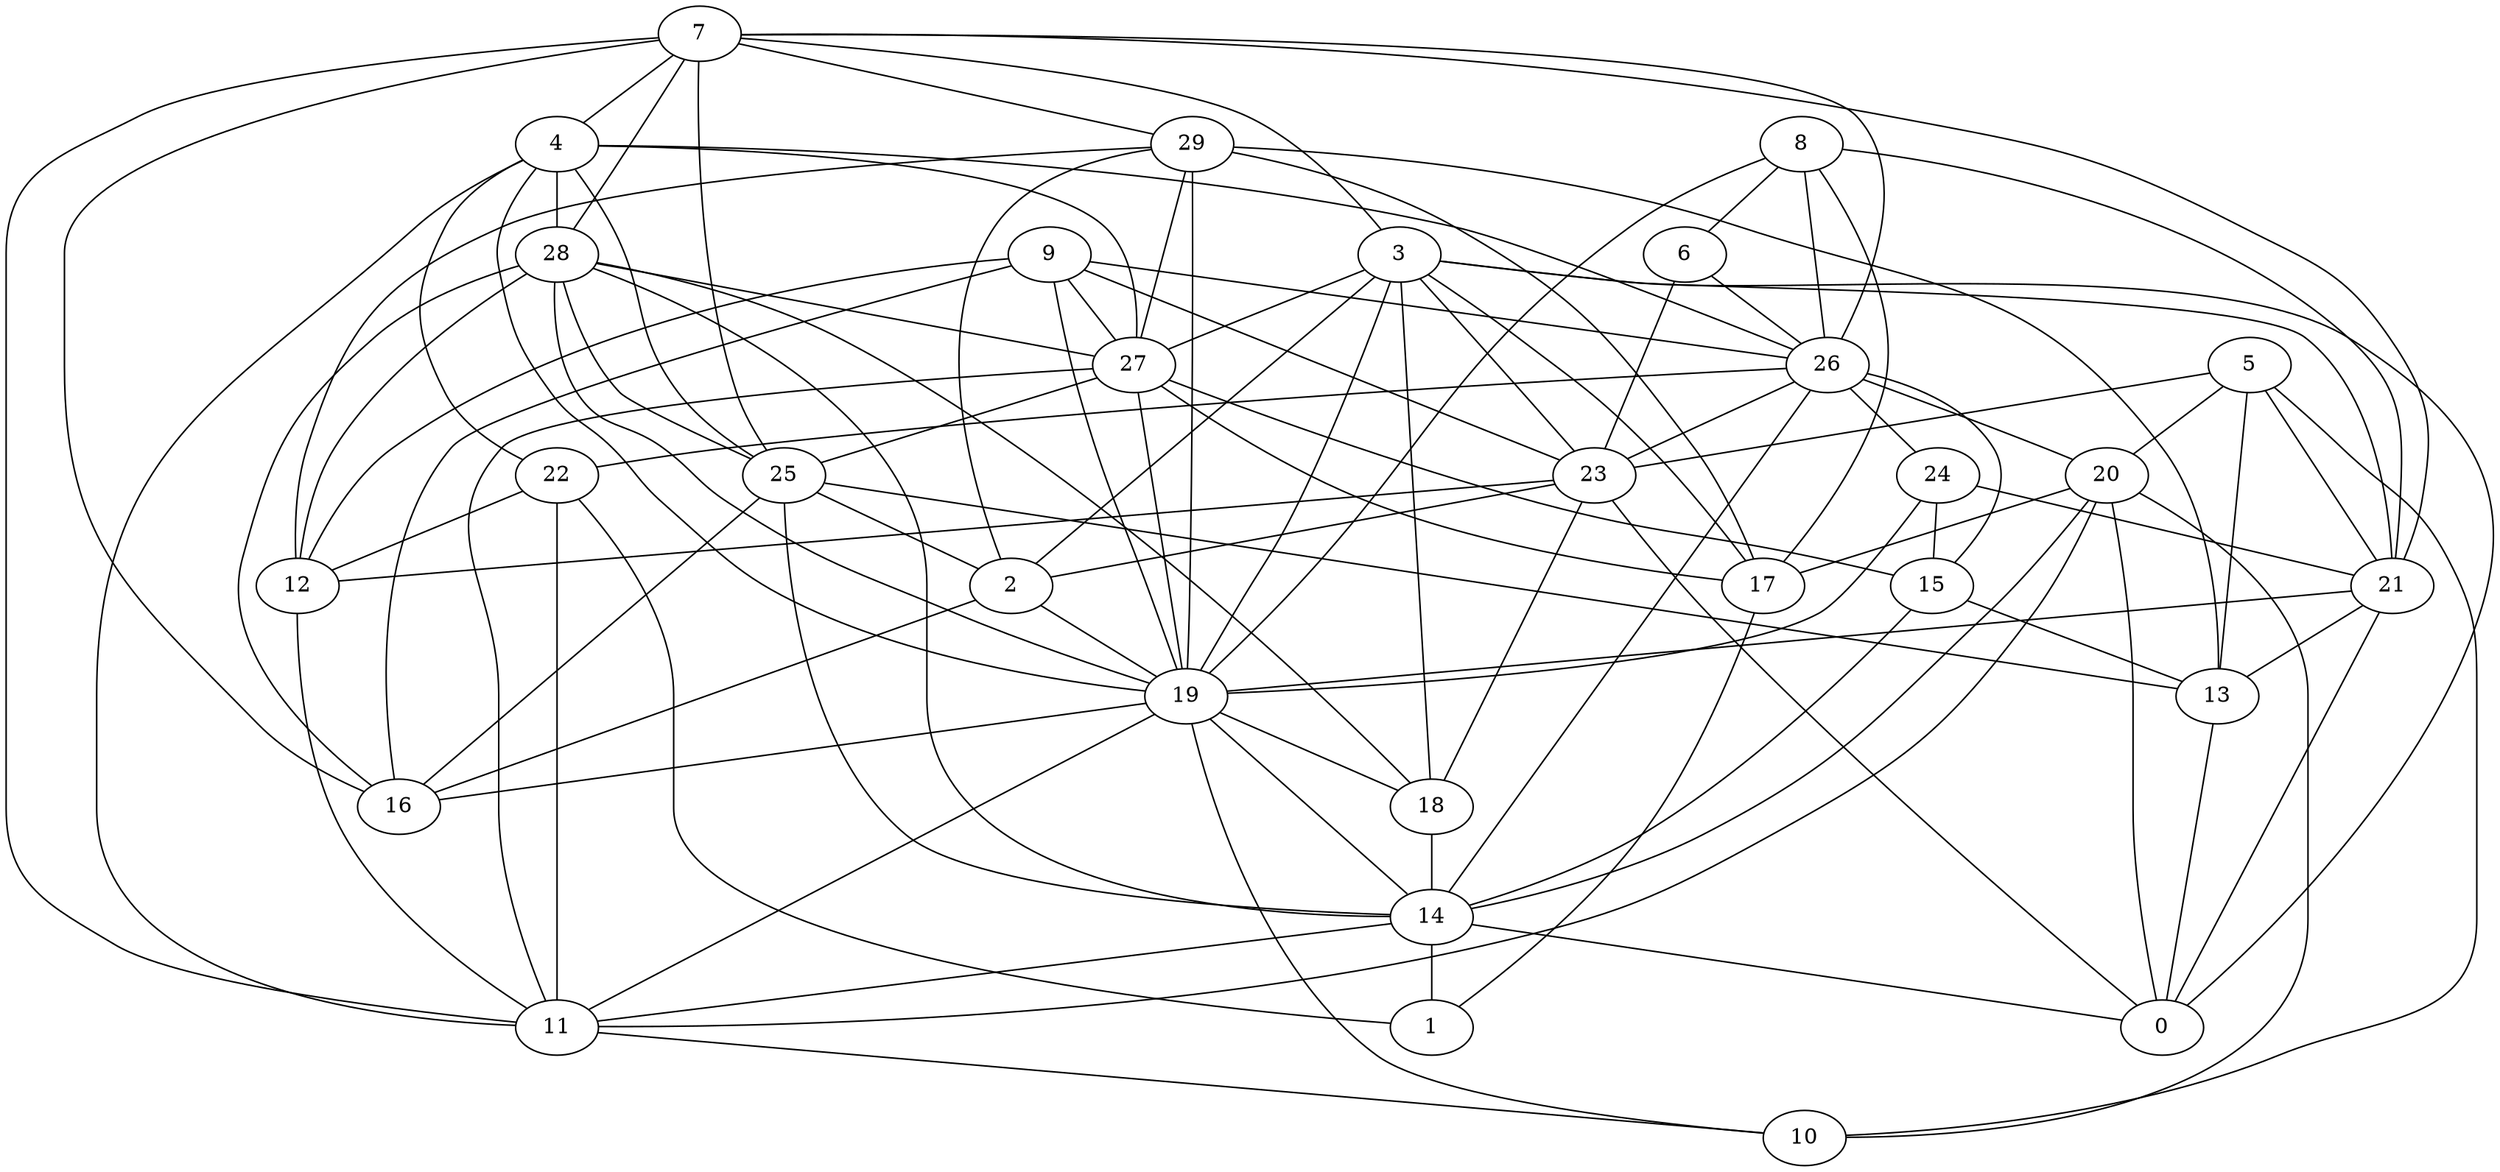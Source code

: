 digraph GG_graph {

subgraph G_graph {
edge [color = black]
"29" -> "13" [dir = none]
"29" -> "19" [dir = none]
"29" -> "2" [dir = none]
"29" -> "12" [dir = none]
"29" -> "17" [dir = none]
"29" -> "27" [dir = none]
"28" -> "18" [dir = none]
"28" -> "25" [dir = none]
"28" -> "14" [dir = none]
"28" -> "12" [dir = none]
"26" -> "23" [dir = none]
"26" -> "22" [dir = none]
"26" -> "15" [dir = none]
"26" -> "14" [dir = none]
"26" -> "20" [dir = none]
"26" -> "24" [dir = none]
"14" -> "11" [dir = none]
"14" -> "1" [dir = none]
"14" -> "0" [dir = none]
"19" -> "11" [dir = none]
"19" -> "10" [dir = none]
"19" -> "16" [dir = none]
"19" -> "18" [dir = none]
"19" -> "14" [dir = none]
"20" -> "0" [dir = none]
"20" -> "10" [dir = none]
"20" -> "17" [dir = none]
"20" -> "14" [dir = none]
"17" -> "1" [dir = none]
"9" -> "23" [dir = none]
"9" -> "12" [dir = none]
"9" -> "26" [dir = none]
"9" -> "27" [dir = none]
"9" -> "16" [dir = none]
"22" -> "11" [dir = none]
"22" -> "1" [dir = none]
"15" -> "13" [dir = none]
"15" -> "14" [dir = none]
"13" -> "0" [dir = none]
"7" -> "26" [dir = none]
"7" -> "29" [dir = none]
"7" -> "16" [dir = none]
"7" -> "3" [dir = none]
"7" -> "28" [dir = none]
"27" -> "25" [dir = none]
"27" -> "11" [dir = none]
"27" -> "17" [dir = none]
"27" -> "19" [dir = none]
"18" -> "14" [dir = none]
"11" -> "10" [dir = none]
"5" -> "20" [dir = none]
"5" -> "23" [dir = none]
"5" -> "10" [dir = none]
"5" -> "21" [dir = none]
"5" -> "13" [dir = none]
"24" -> "15" [dir = none]
"24" -> "19" [dir = none]
"8" -> "21" [dir = none]
"8" -> "17" [dir = none]
"8" -> "19" [dir = none]
"8" -> "26" [dir = none]
"8" -> "6" [dir = none]
"4" -> "28" [dir = none]
"4" -> "27" [dir = none]
"4" -> "19" [dir = none]
"4" -> "26" [dir = none]
"4" -> "11" [dir = none]
"4" -> "25" [dir = none]
"4" -> "22" [dir = none]
"21" -> "19" [dir = none]
"21" -> "0" [dir = none]
"23" -> "12" [dir = none]
"23" -> "2" [dir = none]
"23" -> "18" [dir = none]
"6" -> "23" [dir = none]
"6" -> "26" [dir = none]
"3" -> "0" [dir = none]
"3" -> "23" [dir = none]
"3" -> "19" [dir = none]
"3" -> "2" [dir = none]
"3" -> "27" [dir = none]
"3" -> "18" [dir = none]
"3" -> "21" [dir = none]
"25" -> "14" [dir = none]
"25" -> "13" [dir = none]
"2" -> "16" [dir = none]
"2" -> "19" [dir = none]
"23" -> "0" [dir = none]
"9" -> "19" [dir = none]
"28" -> "16" [dir = none]
"28" -> "19" [dir = none]
"25" -> "2" [dir = none]
"7" -> "4" [dir = none]
"3" -> "17" [dir = none]
"7" -> "25" [dir = none]
"27" -> "15" [dir = none]
"22" -> "12" [dir = none]
"25" -> "16" [dir = none]
"7" -> "11" [dir = none]
"21" -> "13" [dir = none]
"20" -> "11" [dir = none]
"28" -> "27" [dir = none]
"24" -> "21" [dir = none]
"12" -> "11" [dir = none]
"7" -> "21" [dir = none]
}

}
